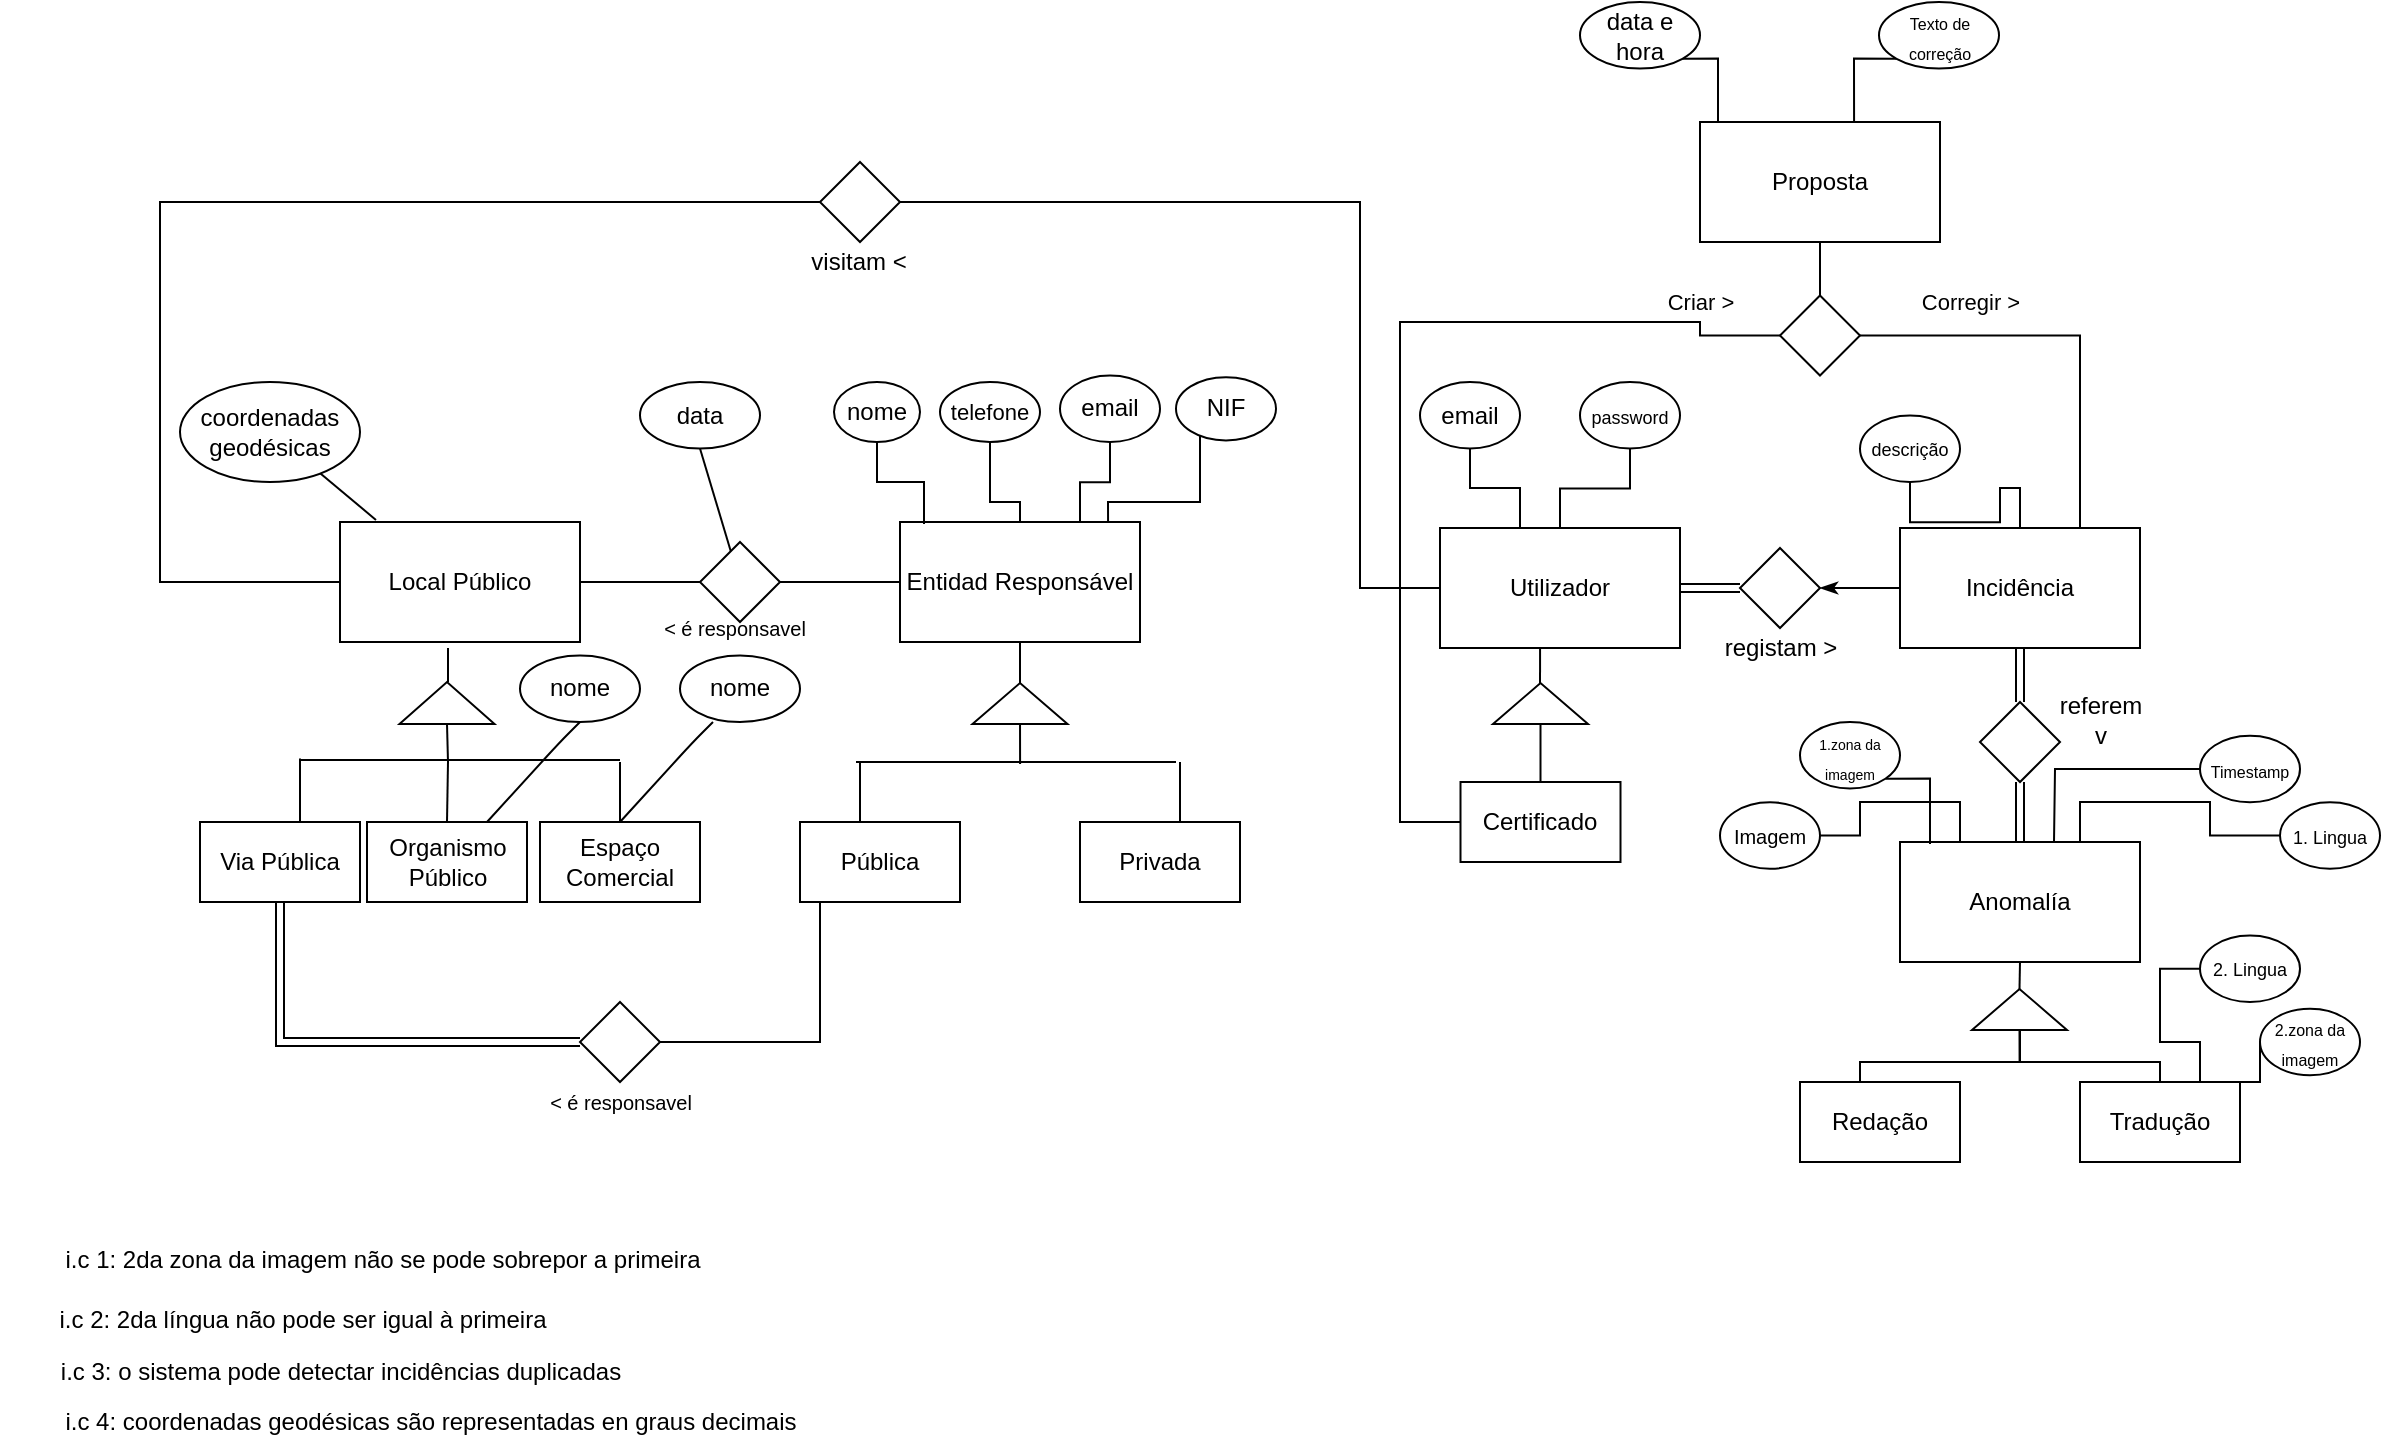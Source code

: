<mxfile version="12.8.1" type="device"><diagram id="C5RBs43oDa-KdzZeNtuy" name="Page-1"><mxGraphModel dx="1625" dy="1624" grid="1" gridSize="10" guides="1" tooltips="1" connect="1" arrows="1" fold="1" page="1" pageScale="1" pageWidth="827" pageHeight="1169" math="0" shadow="0"><root><mxCell id="WIyWlLk6GJQsqaUBKTNV-0"/><mxCell id="WIyWlLk6GJQsqaUBKTNV-1" parent="WIyWlLk6GJQsqaUBKTNV-0"/><mxCell id="QpaAjZUISzgLVaS7cEq6-28" style="edgeStyle=orthogonalEdgeStyle;rounded=0;orthogonalLoop=1;jettySize=auto;html=1;entryX=0;entryY=0.5;entryDx=0;entryDy=0;endArrow=none;endFill=0;" edge="1" parent="WIyWlLk6GJQsqaUBKTNV-1" source="QpaAjZUISzgLVaS7cEq6-0" target="QpaAjZUISzgLVaS7cEq6-25"><mxGeometry relative="1" as="geometry"/></mxCell><mxCell id="QpaAjZUISzgLVaS7cEq6-149" style="edgeStyle=orthogonalEdgeStyle;rounded=0;orthogonalLoop=1;jettySize=auto;html=1;exitX=0;exitY=0.5;exitDx=0;exitDy=0;entryX=0;entryY=0.5;entryDx=0;entryDy=0;endArrow=none;endFill=0;" edge="1" parent="WIyWlLk6GJQsqaUBKTNV-1" source="QpaAjZUISzgLVaS7cEq6-150" target="QpaAjZUISzgLVaS7cEq6-78"><mxGeometry relative="1" as="geometry"><Array as="points"><mxPoint x="630"/><mxPoint x="630" y="193"/></Array></mxGeometry></mxCell><mxCell id="QpaAjZUISzgLVaS7cEq6-0" value="Local Público" style="rounded=0;whiteSpace=wrap;html=1;" vertex="1" parent="WIyWlLk6GJQsqaUBKTNV-1"><mxGeometry x="120" y="160" width="120" height="60" as="geometry"/></mxCell><mxCell id="QpaAjZUISzgLVaS7cEq6-1" value="coordenadas geodésicas" style="ellipse;whiteSpace=wrap;html=1;" vertex="1" parent="WIyWlLk6GJQsqaUBKTNV-1"><mxGeometry x="40" y="90" width="90" height="50" as="geometry"/></mxCell><mxCell id="QpaAjZUISzgLVaS7cEq6-2" value="" style="endArrow=none;html=1;exitX=0.15;exitY=-0.017;exitDx=0;exitDy=0;exitPerimeter=0;" edge="1" parent="WIyWlLk6GJQsqaUBKTNV-1" source="QpaAjZUISzgLVaS7cEq6-0" target="QpaAjZUISzgLVaS7cEq6-1"><mxGeometry width="50" height="50" relative="1" as="geometry"><mxPoint x="380" y="280" as="sourcePoint"/><mxPoint x="430" y="230" as="targetPoint"/></mxGeometry></mxCell><mxCell id="QpaAjZUISzgLVaS7cEq6-5" value="" style="endArrow=none;html=1;entryX=0.45;entryY=1.05;entryDx=0;entryDy=0;entryPerimeter=0;" edge="1" parent="WIyWlLk6GJQsqaUBKTNV-1" target="QpaAjZUISzgLVaS7cEq6-0"><mxGeometry width="50" height="50" relative="1" as="geometry"><mxPoint x="174" y="240" as="sourcePoint"/><mxPoint x="430" y="230" as="targetPoint"/></mxGeometry></mxCell><mxCell id="QpaAjZUISzgLVaS7cEq6-6" value="" style="triangle;whiteSpace=wrap;html=1;rotation=-90;" vertex="1" parent="WIyWlLk6GJQsqaUBKTNV-1"><mxGeometry x="163" y="226.75" width="21" height="47.5" as="geometry"/></mxCell><mxCell id="QpaAjZUISzgLVaS7cEq6-60" value="" style="edgeStyle=orthogonalEdgeStyle;rounded=0;orthogonalLoop=1;jettySize=auto;html=1;endArrow=none;endFill=0;" edge="1" parent="WIyWlLk6GJQsqaUBKTNV-1" source="QpaAjZUISzgLVaS7cEq6-54"><mxGeometry relative="1" as="geometry"><mxPoint x="460" y="280" as="targetPoint"/></mxGeometry></mxCell><mxCell id="QpaAjZUISzgLVaS7cEq6-77" style="edgeStyle=orthogonalEdgeStyle;rounded=0;orthogonalLoop=1;jettySize=auto;html=1;exitX=1;exitY=0.5;exitDx=0;exitDy=0;entryX=0.5;entryY=1;entryDx=0;entryDy=0;endArrow=none;endFill=0;" edge="1" parent="WIyWlLk6GJQsqaUBKTNV-1" source="QpaAjZUISzgLVaS7cEq6-54" target="QpaAjZUISzgLVaS7cEq6-24"><mxGeometry relative="1" as="geometry"/></mxCell><mxCell id="QpaAjZUISzgLVaS7cEq6-54" value="" style="triangle;whiteSpace=wrap;html=1;rotation=-90;" vertex="1" parent="WIyWlLk6GJQsqaUBKTNV-1"><mxGeometry x="449.75" y="227" width="20.5" height="47.5" as="geometry"/></mxCell><mxCell id="QpaAjZUISzgLVaS7cEq6-10" value="" style="endArrow=none;html=1;" edge="1" parent="WIyWlLk6GJQsqaUBKTNV-1"><mxGeometry width="50" height="50" relative="1" as="geometry"><mxPoint x="100" y="310" as="sourcePoint"/><mxPoint x="100" y="278.25" as="targetPoint"/></mxGeometry></mxCell><mxCell id="QpaAjZUISzgLVaS7cEq6-12" value="" style="endArrow=none;html=1;" edge="1" parent="WIyWlLk6GJQsqaUBKTNV-1"><mxGeometry width="50" height="50" relative="1" as="geometry"><mxPoint x="100" y="279" as="sourcePoint"/><mxPoint x="260" y="279" as="targetPoint"/></mxGeometry></mxCell><mxCell id="QpaAjZUISzgLVaS7cEq6-13" value="" style="endArrow=none;html=1;entryX=0;entryY=0.5;entryDx=0;entryDy=0;" edge="1" parent="WIyWlLk6GJQsqaUBKTNV-1" target="QpaAjZUISzgLVaS7cEq6-6"><mxGeometry width="50" height="50" relative="1" as="geometry"><mxPoint x="174" y="280" as="sourcePoint"/><mxPoint x="184" y="299" as="targetPoint"/></mxGeometry></mxCell><mxCell id="QpaAjZUISzgLVaS7cEq6-14" value="" style="endArrow=none;html=1;" edge="1" parent="WIyWlLk6GJQsqaUBKTNV-1"><mxGeometry width="50" height="50" relative="1" as="geometry"><mxPoint x="260" y="310" as="sourcePoint"/><mxPoint x="260" y="280" as="targetPoint"/></mxGeometry></mxCell><mxCell id="QpaAjZUISzgLVaS7cEq6-73" style="edgeStyle=orthogonalEdgeStyle;rounded=0;orthogonalLoop=1;jettySize=auto;html=1;exitX=0.5;exitY=1;exitDx=0;exitDy=0;entryX=0;entryY=0.5;entryDx=0;entryDy=0;endArrow=none;endFill=0;shape=link;" edge="1" parent="WIyWlLk6GJQsqaUBKTNV-1" source="QpaAjZUISzgLVaS7cEq6-15" target="QpaAjZUISzgLVaS7cEq6-72"><mxGeometry relative="1" as="geometry"/></mxCell><mxCell id="QpaAjZUISzgLVaS7cEq6-15" value="Via Pública" style="rounded=0;whiteSpace=wrap;html=1;" vertex="1" parent="WIyWlLk6GJQsqaUBKTNV-1"><mxGeometry x="50" y="310" width="80" height="40" as="geometry"/></mxCell><mxCell id="QpaAjZUISzgLVaS7cEq6-16" value="Organismo Público" style="rounded=0;whiteSpace=wrap;html=1;" vertex="1" parent="WIyWlLk6GJQsqaUBKTNV-1"><mxGeometry x="133.5" y="310" width="80" height="40" as="geometry"/></mxCell><mxCell id="QpaAjZUISzgLVaS7cEq6-18" value="" style="endArrow=none;html=1;exitX=0.5;exitY=0;exitDx=0;exitDy=0;" edge="1" parent="WIyWlLk6GJQsqaUBKTNV-1" source="QpaAjZUISzgLVaS7cEq6-16"><mxGeometry width="50" height="50" relative="1" as="geometry"><mxPoint x="270" y="320" as="sourcePoint"/><mxPoint x="174" y="280" as="targetPoint"/></mxGeometry></mxCell><mxCell id="QpaAjZUISzgLVaS7cEq6-19" value="Espaço Comercial" style="rounded=0;whiteSpace=wrap;html=1;" vertex="1" parent="WIyWlLk6GJQsqaUBKTNV-1"><mxGeometry x="220" y="310" width="80" height="40" as="geometry"/></mxCell><mxCell id="QpaAjZUISzgLVaS7cEq6-20" value="nome" style="ellipse;whiteSpace=wrap;html=1;" vertex="1" parent="WIyWlLk6GJQsqaUBKTNV-1"><mxGeometry x="210" y="226.75" width="60" height="33.25" as="geometry"/></mxCell><mxCell id="QpaAjZUISzgLVaS7cEq6-21" value="nome" style="ellipse;whiteSpace=wrap;html=1;" vertex="1" parent="WIyWlLk6GJQsqaUBKTNV-1"><mxGeometry x="290" y="226.75" width="60" height="33.25" as="geometry"/></mxCell><mxCell id="QpaAjZUISzgLVaS7cEq6-22" value="" style="endArrow=none;html=1;exitX=0.75;exitY=0;exitDx=0;exitDy=0;entryX=0.5;entryY=1;entryDx=0;entryDy=0;" edge="1" parent="WIyWlLk6GJQsqaUBKTNV-1" source="QpaAjZUISzgLVaS7cEq6-16" target="QpaAjZUISzgLVaS7cEq6-20"><mxGeometry width="50" height="50" relative="1" as="geometry"><mxPoint x="148" y="168.98" as="sourcePoint"/><mxPoint x="140" y="150" as="targetPoint"/><Array as="points"><mxPoint x="230" y="270"/></Array></mxGeometry></mxCell><mxCell id="QpaAjZUISzgLVaS7cEq6-23" value="" style="endArrow=none;html=1;exitX=0.75;exitY=0;exitDx=0;exitDy=0;entryX=0.5;entryY=1;entryDx=0;entryDy=0;" edge="1" parent="WIyWlLk6GJQsqaUBKTNV-1"><mxGeometry width="50" height="50" relative="1" as="geometry"><mxPoint x="260" y="310" as="sourcePoint"/><mxPoint x="306.5" y="260" as="targetPoint"/><Array as="points"><mxPoint x="296.5" y="270"/></Array></mxGeometry></mxCell><mxCell id="QpaAjZUISzgLVaS7cEq6-24" value="Entidad Responsável" style="rounded=0;whiteSpace=wrap;html=1;" vertex="1" parent="WIyWlLk6GJQsqaUBKTNV-1"><mxGeometry x="400" y="160" width="120" height="60" as="geometry"/></mxCell><mxCell id="QpaAjZUISzgLVaS7cEq6-29" value="" style="edgeStyle=orthogonalEdgeStyle;rounded=0;orthogonalLoop=1;jettySize=auto;html=1;endArrow=none;endFill=0;" edge="1" parent="WIyWlLk6GJQsqaUBKTNV-1" source="QpaAjZUISzgLVaS7cEq6-25" target="QpaAjZUISzgLVaS7cEq6-24"><mxGeometry relative="1" as="geometry"/></mxCell><mxCell id="QpaAjZUISzgLVaS7cEq6-25" value="" style="rhombus;whiteSpace=wrap;html=1;" vertex="1" parent="WIyWlLk6GJQsqaUBKTNV-1"><mxGeometry x="300" y="170" width="40" height="40" as="geometry"/></mxCell><mxCell id="QpaAjZUISzgLVaS7cEq6-26" value="data" style="ellipse;whiteSpace=wrap;html=1;" vertex="1" parent="WIyWlLk6GJQsqaUBKTNV-1"><mxGeometry x="270" y="90" width="60" height="33.25" as="geometry"/></mxCell><mxCell id="QpaAjZUISzgLVaS7cEq6-27" value="" style="endArrow=none;html=1;entryX=0.5;entryY=1;entryDx=0;entryDy=0;" edge="1" parent="WIyWlLk6GJQsqaUBKTNV-1" source="QpaAjZUISzgLVaS7cEq6-25" target="QpaAjZUISzgLVaS7cEq6-26"><mxGeometry width="50" height="50" relative="1" as="geometry"><mxPoint x="270" y="170" as="sourcePoint"/><mxPoint x="316.5" y="120" as="targetPoint"/><Array as="points"/></mxGeometry></mxCell><mxCell id="QpaAjZUISzgLVaS7cEq6-30" value="&lt;font style=&quot;font-size: 10px&quot;&gt;&amp;lt; é responsavel&lt;/font&gt;" style="text;html=1;align=center;verticalAlign=middle;resizable=0;points=[];autosize=1;" vertex="1" parent="WIyWlLk6GJQsqaUBKTNV-1"><mxGeometry x="267" y="203" width="100" height="20" as="geometry"/></mxCell><mxCell id="QpaAjZUISzgLVaS7cEq6-35" style="edgeStyle=orthogonalEdgeStyle;rounded=0;orthogonalLoop=1;jettySize=auto;html=1;entryX=0.1;entryY=0.017;entryDx=0;entryDy=0;entryPerimeter=0;endArrow=none;endFill=0;" edge="1" parent="WIyWlLk6GJQsqaUBKTNV-1" source="QpaAjZUISzgLVaS7cEq6-31" target="QpaAjZUISzgLVaS7cEq6-24"><mxGeometry relative="1" as="geometry"/></mxCell><mxCell id="QpaAjZUISzgLVaS7cEq6-31" value="nome" style="ellipse;whiteSpace=wrap;html=1;" vertex="1" parent="WIyWlLk6GJQsqaUBKTNV-1"><mxGeometry x="367" y="90" width="43" height="30" as="geometry"/></mxCell><mxCell id="QpaAjZUISzgLVaS7cEq6-39" value="" style="edgeStyle=orthogonalEdgeStyle;rounded=0;orthogonalLoop=1;jettySize=auto;html=1;endArrow=none;endFill=0;" edge="1" parent="WIyWlLk6GJQsqaUBKTNV-1" source="QpaAjZUISzgLVaS7cEq6-32" target="QpaAjZUISzgLVaS7cEq6-24"><mxGeometry relative="1" as="geometry"><Array as="points"><mxPoint x="445" y="150"/><mxPoint x="460" y="150"/></Array></mxGeometry></mxCell><mxCell id="QpaAjZUISzgLVaS7cEq6-32" value="&lt;font style=&quot;font-size: 11px&quot;&gt;telefone &lt;/font&gt;" style="ellipse;whiteSpace=wrap;html=1;" vertex="1" parent="WIyWlLk6GJQsqaUBKTNV-1"><mxGeometry x="420" y="90" width="50" height="30" as="geometry"/></mxCell><mxCell id="QpaAjZUISzgLVaS7cEq6-40" style="edgeStyle=orthogonalEdgeStyle;rounded=0;orthogonalLoop=1;jettySize=auto;html=1;entryX=0.75;entryY=0;entryDx=0;entryDy=0;endArrow=none;endFill=0;" edge="1" parent="WIyWlLk6GJQsqaUBKTNV-1" source="QpaAjZUISzgLVaS7cEq6-33" target="QpaAjZUISzgLVaS7cEq6-24"><mxGeometry relative="1" as="geometry"/></mxCell><mxCell id="QpaAjZUISzgLVaS7cEq6-33" value="email" style="ellipse;whiteSpace=wrap;html=1;" vertex="1" parent="WIyWlLk6GJQsqaUBKTNV-1"><mxGeometry x="480" y="86.75" width="50" height="33.25" as="geometry"/></mxCell><mxCell id="QpaAjZUISzgLVaS7cEq6-47" style="edgeStyle=orthogonalEdgeStyle;rounded=0;orthogonalLoop=1;jettySize=auto;html=1;entryX=0.867;entryY=0;entryDx=0;entryDy=0;entryPerimeter=0;endArrow=none;endFill=0;" edge="1" parent="WIyWlLk6GJQsqaUBKTNV-1" source="QpaAjZUISzgLVaS7cEq6-34" target="QpaAjZUISzgLVaS7cEq6-24"><mxGeometry relative="1" as="geometry"><Array as="points"><mxPoint x="550" y="150"/><mxPoint x="504" y="150"/></Array></mxGeometry></mxCell><mxCell id="QpaAjZUISzgLVaS7cEq6-34" value="NIF" style="ellipse;whiteSpace=wrap;html=1;" vertex="1" parent="WIyWlLk6GJQsqaUBKTNV-1"><mxGeometry x="538" y="87.57" width="50" height="31.62" as="geometry"/></mxCell><mxCell id="QpaAjZUISzgLVaS7cEq6-58" value="" style="endArrow=none;html=1;" edge="1" parent="WIyWlLk6GJQsqaUBKTNV-1"><mxGeometry width="50" height="50" relative="1" as="geometry"><mxPoint x="378" y="280" as="sourcePoint"/><mxPoint x="538" y="280" as="targetPoint"/></mxGeometry></mxCell><mxCell id="QpaAjZUISzgLVaS7cEq6-63" value="Pública" style="rounded=0;whiteSpace=wrap;html=1;" vertex="1" parent="WIyWlLk6GJQsqaUBKTNV-1"><mxGeometry x="350" y="310" width="80" height="40" as="geometry"/></mxCell><mxCell id="QpaAjZUISzgLVaS7cEq6-64" value="Privada" style="rounded=0;whiteSpace=wrap;html=1;" vertex="1" parent="WIyWlLk6GJQsqaUBKTNV-1"><mxGeometry x="490" y="310" width="80" height="40" as="geometry"/></mxCell><mxCell id="QpaAjZUISzgLVaS7cEq6-67" value="" style="endArrow=none;html=1;entryX=0.375;entryY=0;entryDx=0;entryDy=0;entryPerimeter=0;" edge="1" parent="WIyWlLk6GJQsqaUBKTNV-1" target="QpaAjZUISzgLVaS7cEq6-63"><mxGeometry width="50" height="50" relative="1" as="geometry"><mxPoint x="380" y="280" as="sourcePoint"/><mxPoint x="370" y="258.25" as="targetPoint"/></mxGeometry></mxCell><mxCell id="QpaAjZUISzgLVaS7cEq6-70" value="" style="endArrow=none;html=1;" edge="1" parent="WIyWlLk6GJQsqaUBKTNV-1"><mxGeometry width="50" height="50" relative="1" as="geometry"><mxPoint x="540" y="280" as="sourcePoint"/><mxPoint x="540" y="310" as="targetPoint"/></mxGeometry></mxCell><mxCell id="QpaAjZUISzgLVaS7cEq6-74" style="edgeStyle=orthogonalEdgeStyle;rounded=0;orthogonalLoop=1;jettySize=auto;html=1;exitX=1;exitY=0.5;exitDx=0;exitDy=0;entryX=0.125;entryY=1;entryDx=0;entryDy=0;entryPerimeter=0;endArrow=none;endFill=0;" edge="1" parent="WIyWlLk6GJQsqaUBKTNV-1" source="QpaAjZUISzgLVaS7cEq6-72" target="QpaAjZUISzgLVaS7cEq6-63"><mxGeometry relative="1" as="geometry"/></mxCell><mxCell id="QpaAjZUISzgLVaS7cEq6-72" value="" style="rhombus;whiteSpace=wrap;html=1;" vertex="1" parent="WIyWlLk6GJQsqaUBKTNV-1"><mxGeometry x="240" y="400" width="40" height="40" as="geometry"/></mxCell><mxCell id="QpaAjZUISzgLVaS7cEq6-75" value="&lt;font style=&quot;font-size: 10px&quot;&gt;&amp;lt; é responsavel&lt;/font&gt;" style="text;html=1;align=center;verticalAlign=middle;resizable=0;points=[];autosize=1;" vertex="1" parent="WIyWlLk6GJQsqaUBKTNV-1"><mxGeometry x="210" y="440" width="100" height="20" as="geometry"/></mxCell><mxCell id="QpaAjZUISzgLVaS7cEq6-78" value="Utilizador" style="rounded=0;whiteSpace=wrap;html=1;" vertex="1" parent="WIyWlLk6GJQsqaUBKTNV-1"><mxGeometry x="670" y="163" width="120" height="60" as="geometry"/></mxCell><mxCell id="QpaAjZUISzgLVaS7cEq6-81" value="" style="edgeStyle=orthogonalEdgeStyle;rounded=0;orthogonalLoop=1;jettySize=auto;html=1;endArrow=none;endFill=0;" edge="1" parent="WIyWlLk6GJQsqaUBKTNV-1" source="QpaAjZUISzgLVaS7cEq6-79" target="QpaAjZUISzgLVaS7cEq6-78"><mxGeometry relative="1" as="geometry"><Array as="points"><mxPoint x="685" y="143"/><mxPoint x="710" y="143"/></Array></mxGeometry></mxCell><mxCell id="QpaAjZUISzgLVaS7cEq6-79" value="email" style="ellipse;whiteSpace=wrap;html=1;" vertex="1" parent="WIyWlLk6GJQsqaUBKTNV-1"><mxGeometry x="660" y="90" width="50" height="33.25" as="geometry"/></mxCell><mxCell id="QpaAjZUISzgLVaS7cEq6-83" value="" style="edgeStyle=orthogonalEdgeStyle;rounded=0;orthogonalLoop=1;jettySize=auto;html=1;endArrow=none;endFill=0;" edge="1" parent="WIyWlLk6GJQsqaUBKTNV-1" source="QpaAjZUISzgLVaS7cEq6-80" target="QpaAjZUISzgLVaS7cEq6-78"><mxGeometry relative="1" as="geometry"/></mxCell><mxCell id="QpaAjZUISzgLVaS7cEq6-80" value="&lt;font style=&quot;font-size: 9px&quot;&gt;password&lt;/font&gt;" style="ellipse;whiteSpace=wrap;html=1;" vertex="1" parent="WIyWlLk6GJQsqaUBKTNV-1"><mxGeometry x="740" y="90" width="50" height="33.25" as="geometry"/></mxCell><mxCell id="QpaAjZUISzgLVaS7cEq6-87" style="edgeStyle=orthogonalEdgeStyle;rounded=0;orthogonalLoop=1;jettySize=auto;html=1;endArrow=none;endFill=0;entryX=0.417;entryY=0.95;entryDx=0;entryDy=0;entryPerimeter=0;" edge="1" parent="WIyWlLk6GJQsqaUBKTNV-1"><mxGeometry relative="1" as="geometry"><mxPoint x="720" y="243" as="sourcePoint"/><mxPoint x="720.04" y="223" as="targetPoint"/><Array as="points"/></mxGeometry></mxCell><mxCell id="QpaAjZUISzgLVaS7cEq6-92" value="" style="edgeStyle=orthogonalEdgeStyle;rounded=0;orthogonalLoop=1;jettySize=auto;html=1;endArrow=none;endFill=0;entryX=0.5;entryY=0;entryDx=0;entryDy=0;" edge="1" parent="WIyWlLk6GJQsqaUBKTNV-1" source="QpaAjZUISzgLVaS7cEq6-88" target="QpaAjZUISzgLVaS7cEq6-90"><mxGeometry relative="1" as="geometry"><mxPoint x="720.25" y="368" as="targetPoint"/></mxGeometry></mxCell><mxCell id="QpaAjZUISzgLVaS7cEq6-88" value="" style="triangle;whiteSpace=wrap;html=1;rotation=-90;" vertex="1" parent="WIyWlLk6GJQsqaUBKTNV-1"><mxGeometry x="710" y="227" width="20.5" height="47.5" as="geometry"/></mxCell><mxCell id="QpaAjZUISzgLVaS7cEq6-136" style="edgeStyle=orthogonalEdgeStyle;rounded=0;orthogonalLoop=1;jettySize=auto;html=1;exitX=0;exitY=0.5;exitDx=0;exitDy=0;entryX=0;entryY=0.5;entryDx=0;entryDy=0;endArrow=none;endFill=0;" edge="1" parent="WIyWlLk6GJQsqaUBKTNV-1" source="QpaAjZUISzgLVaS7cEq6-90" target="QpaAjZUISzgLVaS7cEq6-133"><mxGeometry relative="1" as="geometry"><Array as="points"><mxPoint x="650" y="310"/><mxPoint x="650" y="60"/><mxPoint x="800" y="60"/><mxPoint x="800" y="67"/></Array></mxGeometry></mxCell><mxCell id="QpaAjZUISzgLVaS7cEq6-90" value="Certificado" style="rounded=0;whiteSpace=wrap;html=1;" vertex="1" parent="WIyWlLk6GJQsqaUBKTNV-1"><mxGeometry x="680.25" y="290" width="80" height="40" as="geometry"/></mxCell><mxCell id="QpaAjZUISzgLVaS7cEq6-131" style="edgeStyle=orthogonalEdgeStyle;rounded=0;orthogonalLoop=1;jettySize=auto;html=1;endArrow=classicThin;endFill=1;" edge="1" parent="WIyWlLk6GJQsqaUBKTNV-1" source="QpaAjZUISzgLVaS7cEq6-95" target="QpaAjZUISzgLVaS7cEq6-97"><mxGeometry relative="1" as="geometry"/></mxCell><mxCell id="QpaAjZUISzgLVaS7cEq6-95" value="Incidência" style="rounded=0;whiteSpace=wrap;html=1;" vertex="1" parent="WIyWlLk6GJQsqaUBKTNV-1"><mxGeometry x="900" y="163" width="120" height="60" as="geometry"/></mxCell><mxCell id="QpaAjZUISzgLVaS7cEq6-99" value="" style="edgeStyle=orthogonalEdgeStyle;rounded=0;orthogonalLoop=1;jettySize=auto;html=1;endArrow=none;endFill=0;shape=link;" edge="1" parent="WIyWlLk6GJQsqaUBKTNV-1" source="QpaAjZUISzgLVaS7cEq6-97" target="QpaAjZUISzgLVaS7cEq6-78"><mxGeometry relative="1" as="geometry"/></mxCell><mxCell id="QpaAjZUISzgLVaS7cEq6-97" value="" style="rhombus;whiteSpace=wrap;html=1;" vertex="1" parent="WIyWlLk6GJQsqaUBKTNV-1"><mxGeometry x="820" y="173" width="40" height="40" as="geometry"/></mxCell><mxCell id="QpaAjZUISzgLVaS7cEq6-102" value="registam &amp;gt;" style="text;html=1;align=center;verticalAlign=middle;resizable=0;points=[];autosize=1;" vertex="1" parent="WIyWlLk6GJQsqaUBKTNV-1"><mxGeometry x="800" y="213" width="80" height="20" as="geometry"/></mxCell><mxCell id="QpaAjZUISzgLVaS7cEq6-104" value="" style="edgeStyle=orthogonalEdgeStyle;rounded=0;orthogonalLoop=1;jettySize=auto;html=1;endArrow=none;endFill=0;shape=link;" edge="1" parent="WIyWlLk6GJQsqaUBKTNV-1" source="QpaAjZUISzgLVaS7cEq6-106" target="QpaAjZUISzgLVaS7cEq6-95"><mxGeometry relative="1" as="geometry"/></mxCell><mxCell id="QpaAjZUISzgLVaS7cEq6-103" value="Anomalía" style="rounded=0;whiteSpace=wrap;html=1;" vertex="1" parent="WIyWlLk6GJQsqaUBKTNV-1"><mxGeometry x="900" y="320" width="120" height="60" as="geometry"/></mxCell><mxCell id="QpaAjZUISzgLVaS7cEq6-105" value="&lt;div&gt;referem &lt;br&gt;&lt;/div&gt;&lt;div&gt;v&lt;/div&gt;" style="text;html=1;align=center;verticalAlign=middle;resizable=0;points=[];autosize=1;" vertex="1" parent="WIyWlLk6GJQsqaUBKTNV-1"><mxGeometry x="970" y="244.25" width="60" height="30" as="geometry"/></mxCell><mxCell id="QpaAjZUISzgLVaS7cEq6-106" value="" style="rhombus;whiteSpace=wrap;html=1;" vertex="1" parent="WIyWlLk6GJQsqaUBKTNV-1"><mxGeometry x="940" y="250" width="40" height="40" as="geometry"/></mxCell><mxCell id="QpaAjZUISzgLVaS7cEq6-107" value="" style="edgeStyle=orthogonalEdgeStyle;rounded=0;orthogonalLoop=1;jettySize=auto;html=1;endArrow=none;endFill=0;shape=link;" edge="1" parent="WIyWlLk6GJQsqaUBKTNV-1" source="QpaAjZUISzgLVaS7cEq6-103" target="QpaAjZUISzgLVaS7cEq6-106"><mxGeometry relative="1" as="geometry"><mxPoint x="960" y="320" as="sourcePoint"/><mxPoint x="960" y="223" as="targetPoint"/></mxGeometry></mxCell><mxCell id="QpaAjZUISzgLVaS7cEq6-111" value="" style="edgeStyle=orthogonalEdgeStyle;rounded=0;orthogonalLoop=1;jettySize=auto;html=1;endArrow=none;endFill=0;" edge="1" parent="WIyWlLk6GJQsqaUBKTNV-1" source="QpaAjZUISzgLVaS7cEq6-109" target="QpaAjZUISzgLVaS7cEq6-95"><mxGeometry relative="1" as="geometry"/></mxCell><mxCell id="QpaAjZUISzgLVaS7cEq6-109" value="&lt;font style=&quot;font-size: 9px&quot;&gt;descrição&lt;/font&gt;" style="ellipse;whiteSpace=wrap;html=1;" vertex="1" parent="WIyWlLk6GJQsqaUBKTNV-1"><mxGeometry x="880" y="106.75" width="50" height="33.25" as="geometry"/></mxCell><mxCell id="QpaAjZUISzgLVaS7cEq6-118" style="edgeStyle=orthogonalEdgeStyle;rounded=0;orthogonalLoop=1;jettySize=auto;html=1;exitX=0;exitY=0.5;exitDx=0;exitDy=0;endArrow=none;endFill=0;" edge="1" parent="WIyWlLk6GJQsqaUBKTNV-1" source="QpaAjZUISzgLVaS7cEq6-112"><mxGeometry relative="1" as="geometry"><mxPoint x="977" y="320" as="targetPoint"/></mxGeometry></mxCell><mxCell id="QpaAjZUISzgLVaS7cEq6-112" value="&lt;font style=&quot;font-size: 8px&quot;&gt;Timestamp&lt;/font&gt;" style="ellipse;whiteSpace=wrap;html=1;" vertex="1" parent="WIyWlLk6GJQsqaUBKTNV-1"><mxGeometry x="1050" y="266.88" width="50" height="33.25" as="geometry"/></mxCell><mxCell id="QpaAjZUISzgLVaS7cEq6-119" style="edgeStyle=orthogonalEdgeStyle;rounded=0;orthogonalLoop=1;jettySize=auto;html=1;exitX=0;exitY=0.5;exitDx=0;exitDy=0;entryX=0.75;entryY=0;entryDx=0;entryDy=0;endArrow=none;endFill=0;" edge="1" parent="WIyWlLk6GJQsqaUBKTNV-1" source="QpaAjZUISzgLVaS7cEq6-113" target="QpaAjZUISzgLVaS7cEq6-103"><mxGeometry relative="1" as="geometry"/></mxCell><mxCell id="QpaAjZUISzgLVaS7cEq6-113" value="&lt;font style=&quot;font-size: 9px&quot;&gt;1. Lingua&lt;br&gt;&lt;/font&gt;" style="ellipse;whiteSpace=wrap;html=1;" vertex="1" parent="WIyWlLk6GJQsqaUBKTNV-1"><mxGeometry x="1090" y="300.13" width="50" height="33.25" as="geometry"/></mxCell><mxCell id="QpaAjZUISzgLVaS7cEq6-116" style="edgeStyle=orthogonalEdgeStyle;rounded=0;orthogonalLoop=1;jettySize=auto;html=1;exitX=1;exitY=1;exitDx=0;exitDy=0;entryX=0.125;entryY=0.017;entryDx=0;entryDy=0;entryPerimeter=0;endArrow=none;endFill=0;" edge="1" parent="WIyWlLk6GJQsqaUBKTNV-1" source="QpaAjZUISzgLVaS7cEq6-114" target="QpaAjZUISzgLVaS7cEq6-103"><mxGeometry relative="1" as="geometry"/></mxCell><mxCell id="QpaAjZUISzgLVaS7cEq6-114" value="&lt;font style=&quot;font-size: 7px&quot;&gt;1.zona da imagem&lt;br&gt;&lt;/font&gt;" style="ellipse;whiteSpace=wrap;html=1;" vertex="1" parent="WIyWlLk6GJQsqaUBKTNV-1"><mxGeometry x="850" y="260" width="50" height="33.25" as="geometry"/></mxCell><mxCell id="QpaAjZUISzgLVaS7cEq6-117" style="edgeStyle=orthogonalEdgeStyle;rounded=0;orthogonalLoop=1;jettySize=auto;html=1;exitX=1;exitY=0.5;exitDx=0;exitDy=0;entryX=0.25;entryY=0;entryDx=0;entryDy=0;endArrow=none;endFill=0;" edge="1" parent="WIyWlLk6GJQsqaUBKTNV-1" source="QpaAjZUISzgLVaS7cEq6-115" target="QpaAjZUISzgLVaS7cEq6-103"><mxGeometry relative="1" as="geometry"/></mxCell><mxCell id="QpaAjZUISzgLVaS7cEq6-115" value="&lt;font style=&quot;font-size: 10px&quot;&gt;Imagem&lt;/font&gt;" style="ellipse;whiteSpace=wrap;html=1;" vertex="1" parent="WIyWlLk6GJQsqaUBKTNV-1"><mxGeometry x="810" y="300.13" width="50" height="33.25" as="geometry"/></mxCell><mxCell id="QpaAjZUISzgLVaS7cEq6-124" style="edgeStyle=orthogonalEdgeStyle;rounded=0;orthogonalLoop=1;jettySize=auto;html=1;exitX=1;exitY=0.5;exitDx=0;exitDy=0;entryX=0.5;entryY=1;entryDx=0;entryDy=0;endArrow=none;endFill=0;" edge="1" parent="WIyWlLk6GJQsqaUBKTNV-1" source="QpaAjZUISzgLVaS7cEq6-121" target="QpaAjZUISzgLVaS7cEq6-103"><mxGeometry relative="1" as="geometry"/></mxCell><mxCell id="QpaAjZUISzgLVaS7cEq6-121" value="" style="triangle;whiteSpace=wrap;html=1;rotation=-90;" vertex="1" parent="WIyWlLk6GJQsqaUBKTNV-1"><mxGeometry x="949.5" y="380" width="20.5" height="47.5" as="geometry"/></mxCell><mxCell id="QpaAjZUISzgLVaS7cEq6-125" style="edgeStyle=orthogonalEdgeStyle;rounded=0;orthogonalLoop=1;jettySize=auto;html=1;entryX=0;entryY=0.25;entryDx=0;entryDy=0;endArrow=none;endFill=0;" edge="1" parent="WIyWlLk6GJQsqaUBKTNV-1" source="QpaAjZUISzgLVaS7cEq6-122" target="QpaAjZUISzgLVaS7cEq6-121"><mxGeometry relative="1" as="geometry"><Array as="points"><mxPoint x="880" y="430"/><mxPoint x="960" y="430"/><mxPoint x="960" y="414"/></Array></mxGeometry></mxCell><mxCell id="QpaAjZUISzgLVaS7cEq6-122" value="Redação" style="rounded=0;whiteSpace=wrap;html=1;" vertex="1" parent="WIyWlLk6GJQsqaUBKTNV-1"><mxGeometry x="850" y="440" width="80" height="40" as="geometry"/></mxCell><mxCell id="QpaAjZUISzgLVaS7cEq6-126" style="edgeStyle=orthogonalEdgeStyle;rounded=0;orthogonalLoop=1;jettySize=auto;html=1;exitX=0.5;exitY=0;exitDx=0;exitDy=0;entryX=0;entryY=0.5;entryDx=0;entryDy=0;endArrow=none;endFill=0;" edge="1" parent="WIyWlLk6GJQsqaUBKTNV-1" source="QpaAjZUISzgLVaS7cEq6-123" target="QpaAjZUISzgLVaS7cEq6-121"><mxGeometry relative="1" as="geometry"><Array as="points"><mxPoint x="1030" y="430"/><mxPoint x="960" y="430"/></Array></mxGeometry></mxCell><mxCell id="QpaAjZUISzgLVaS7cEq6-128" style="edgeStyle=orthogonalEdgeStyle;rounded=0;orthogonalLoop=1;jettySize=auto;html=1;exitX=0.75;exitY=0;exitDx=0;exitDy=0;entryX=0;entryY=0.5;entryDx=0;entryDy=0;endArrow=none;endFill=0;" edge="1" parent="WIyWlLk6GJQsqaUBKTNV-1" source="QpaAjZUISzgLVaS7cEq6-123" target="QpaAjZUISzgLVaS7cEq6-127"><mxGeometry relative="1" as="geometry"/></mxCell><mxCell id="QpaAjZUISzgLVaS7cEq6-130" style="edgeStyle=orthogonalEdgeStyle;rounded=0;orthogonalLoop=1;jettySize=auto;html=1;exitX=0.75;exitY=0;exitDx=0;exitDy=0;entryX=0;entryY=0.5;entryDx=0;entryDy=0;endArrow=none;endFill=0;" edge="1" parent="WIyWlLk6GJQsqaUBKTNV-1" source="QpaAjZUISzgLVaS7cEq6-123" target="QpaAjZUISzgLVaS7cEq6-129"><mxGeometry relative="1" as="geometry"/></mxCell><mxCell id="QpaAjZUISzgLVaS7cEq6-123" value="Tradução" style="rounded=0;whiteSpace=wrap;html=1;" vertex="1" parent="WIyWlLk6GJQsqaUBKTNV-1"><mxGeometry x="990" y="440" width="80" height="40" as="geometry"/></mxCell><mxCell id="QpaAjZUISzgLVaS7cEq6-127" value="&lt;font style=&quot;font-size: 8px&quot;&gt;2&lt;font style=&quot;font-size: 8px&quot;&gt;.zona da imagem&lt;br&gt;&lt;/font&gt;&lt;/font&gt;" style="ellipse;whiteSpace=wrap;html=1;" vertex="1" parent="WIyWlLk6GJQsqaUBKTNV-1"><mxGeometry x="1080" y="403.38" width="50" height="33.25" as="geometry"/></mxCell><mxCell id="QpaAjZUISzgLVaS7cEq6-129" value="&lt;font style=&quot;font-size: 9px&quot;&gt;2&lt;font style=&quot;font-size: 9px&quot;&gt;. Lingua&lt;br&gt;&lt;/font&gt;&lt;/font&gt;" style="ellipse;whiteSpace=wrap;html=1;" vertex="1" parent="WIyWlLk6GJQsqaUBKTNV-1"><mxGeometry x="1050" y="366.75" width="50" height="33.25" as="geometry"/></mxCell><mxCell id="QpaAjZUISzgLVaS7cEq6-132" value="Proposta" style="rounded=0;whiteSpace=wrap;html=1;" vertex="1" parent="WIyWlLk6GJQsqaUBKTNV-1"><mxGeometry x="800" y="-40" width="120" height="60" as="geometry"/></mxCell><mxCell id="QpaAjZUISzgLVaS7cEq6-134" style="edgeStyle=orthogonalEdgeStyle;rounded=0;orthogonalLoop=1;jettySize=auto;html=1;entryX=0.75;entryY=0;entryDx=0;entryDy=0;endArrow=none;endFill=0;" edge="1" parent="WIyWlLk6GJQsqaUBKTNV-1" source="QpaAjZUISzgLVaS7cEq6-133" target="QpaAjZUISzgLVaS7cEq6-95"><mxGeometry relative="1" as="geometry"/></mxCell><mxCell id="QpaAjZUISzgLVaS7cEq6-135" style="edgeStyle=orthogonalEdgeStyle;rounded=0;orthogonalLoop=1;jettySize=auto;html=1;exitX=0.5;exitY=0;exitDx=0;exitDy=0;entryX=0.5;entryY=1;entryDx=0;entryDy=0;endArrow=none;endFill=0;" edge="1" parent="WIyWlLk6GJQsqaUBKTNV-1" source="QpaAjZUISzgLVaS7cEq6-133" target="QpaAjZUISzgLVaS7cEq6-132"><mxGeometry relative="1" as="geometry"/></mxCell><mxCell id="QpaAjZUISzgLVaS7cEq6-133" value="" style="rhombus;whiteSpace=wrap;html=1;" vertex="1" parent="WIyWlLk6GJQsqaUBKTNV-1"><mxGeometry x="840" y="46.75" width="40" height="40" as="geometry"/></mxCell><mxCell id="QpaAjZUISzgLVaS7cEq6-137" value="&lt;font style=&quot;font-size: 11px&quot;&gt;Criar &amp;gt;&lt;br&gt;&lt;/font&gt;" style="text;html=1;align=center;verticalAlign=middle;resizable=0;points=[];autosize=1;" vertex="1" parent="WIyWlLk6GJQsqaUBKTNV-1"><mxGeometry x="770" y="40" width="60" height="20" as="geometry"/></mxCell><mxCell id="QpaAjZUISzgLVaS7cEq6-138" value="&lt;font style=&quot;font-size: 11px&quot;&gt;Corregir &amp;gt;&lt;/font&gt;" style="text;html=1;align=center;verticalAlign=middle;resizable=0;points=[];autosize=1;" vertex="1" parent="WIyWlLk6GJQsqaUBKTNV-1"><mxGeometry x="895" y="40" width="80" height="20" as="geometry"/></mxCell><mxCell id="QpaAjZUISzgLVaS7cEq6-140" style="edgeStyle=orthogonalEdgeStyle;rounded=0;orthogonalLoop=1;jettySize=auto;html=1;exitX=1;exitY=1;exitDx=0;exitDy=0;endArrow=none;endFill=0;" edge="1" parent="WIyWlLk6GJQsqaUBKTNV-1" source="QpaAjZUISzgLVaS7cEq6-139"><mxGeometry relative="1" as="geometry"><mxPoint x="809" y="-40" as="targetPoint"/></mxGeometry></mxCell><mxCell id="QpaAjZUISzgLVaS7cEq6-139" value="data e hora" style="ellipse;whiteSpace=wrap;html=1;" vertex="1" parent="WIyWlLk6GJQsqaUBKTNV-1"><mxGeometry x="740" y="-100" width="60" height="33.25" as="geometry"/></mxCell><mxCell id="QpaAjZUISzgLVaS7cEq6-142" style="edgeStyle=orthogonalEdgeStyle;rounded=0;orthogonalLoop=1;jettySize=auto;html=1;exitX=0;exitY=1;exitDx=0;exitDy=0;entryX=0.642;entryY=0;entryDx=0;entryDy=0;entryPerimeter=0;endArrow=none;endFill=0;" edge="1" parent="WIyWlLk6GJQsqaUBKTNV-1" source="QpaAjZUISzgLVaS7cEq6-141" target="QpaAjZUISzgLVaS7cEq6-132"><mxGeometry relative="1" as="geometry"/></mxCell><mxCell id="QpaAjZUISzgLVaS7cEq6-141" value="&lt;font style=&quot;font-size: 8px&quot;&gt;Texto de correção&lt;br&gt;&lt;/font&gt;" style="ellipse;whiteSpace=wrap;html=1;" vertex="1" parent="WIyWlLk6GJQsqaUBKTNV-1"><mxGeometry x="889.5" y="-100" width="60" height="33.25" as="geometry"/></mxCell><mxCell id="QpaAjZUISzgLVaS7cEq6-143" value="i.c 1: 2da zona da imagem não se pode sobrepor a primeira" style="text;html=1;align=center;verticalAlign=middle;resizable=0;points=[];autosize=1;" vertex="1" parent="WIyWlLk6GJQsqaUBKTNV-1"><mxGeometry x="-49" y="519" width="380" height="20" as="geometry"/></mxCell><mxCell id="QpaAjZUISzgLVaS7cEq6-144" value="i.c 2: 2da língua não pode ser igual à primeira" style="text;html=1;align=center;verticalAlign=middle;resizable=0;points=[];autosize=1;" vertex="1" parent="WIyWlLk6GJQsqaUBKTNV-1"><mxGeometry x="-49" y="549" width="300" height="20" as="geometry"/></mxCell><mxCell id="QpaAjZUISzgLVaS7cEq6-147" value="i.c 3: o sistema pode detectar incidências duplicadas" style="text;html=1;align=center;verticalAlign=middle;resizable=0;points=[];autosize=1;" vertex="1" parent="WIyWlLk6GJQsqaUBKTNV-1"><mxGeometry x="-50" y="574.5" width="340" height="20" as="geometry"/></mxCell><mxCell id="QpaAjZUISzgLVaS7cEq6-148" value="i.c 4: coordenadas geodésicas são representadas en graus decimais" style="text;html=1;align=center;verticalAlign=middle;resizable=0;points=[];autosize=1;" vertex="1" parent="WIyWlLk6GJQsqaUBKTNV-1"><mxGeometry x="-50" y="600" width="430" height="20" as="geometry"/></mxCell><mxCell id="QpaAjZUISzgLVaS7cEq6-150" value="" style="rhombus;whiteSpace=wrap;html=1;" vertex="1" parent="WIyWlLk6GJQsqaUBKTNV-1"><mxGeometry x="360" y="-20" width="40" height="40" as="geometry"/></mxCell><mxCell id="QpaAjZUISzgLVaS7cEq6-151" style="edgeStyle=orthogonalEdgeStyle;rounded=0;orthogonalLoop=1;jettySize=auto;html=1;exitX=0;exitY=0.5;exitDx=0;exitDy=0;entryX=0;entryY=0.5;entryDx=0;entryDy=0;endArrow=none;endFill=0;" edge="1" parent="WIyWlLk6GJQsqaUBKTNV-1" source="QpaAjZUISzgLVaS7cEq6-0" target="QpaAjZUISzgLVaS7cEq6-150"><mxGeometry relative="1" as="geometry"><mxPoint x="120" y="190" as="sourcePoint"/><mxPoint x="670" y="193" as="targetPoint"/><Array as="points"><mxPoint x="30" y="190"/><mxPoint x="30"/></Array></mxGeometry></mxCell><mxCell id="QpaAjZUISzgLVaS7cEq6-152" value="visitam &amp;lt;" style="text;html=1;align=center;verticalAlign=middle;resizable=0;points=[];autosize=1;" vertex="1" parent="WIyWlLk6GJQsqaUBKTNV-1"><mxGeometry x="344" y="20" width="70" height="20" as="geometry"/></mxCell></root></mxGraphModel></diagram></mxfile>